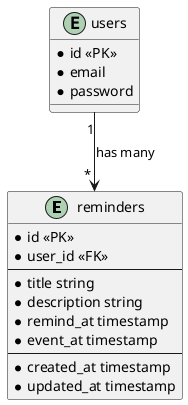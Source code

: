 @startuml

entity reminders {
    * id <<PK>>
    * user_id <<FK>>
    ---
    * title string 
    * description string
    * remind_at timestamp
    * event_at timestamp
    ---
    * created_at timestamp
    * updated_at timestamp
}

entity users {
    * id <<PK>>
    * email
    * password
}

users "1" --> " * " reminders : has many


@enduml